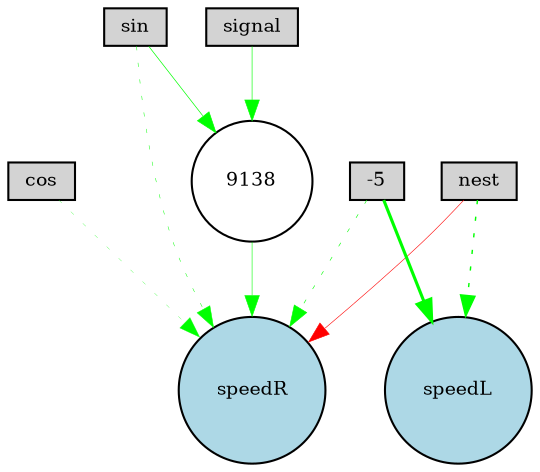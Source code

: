 digraph {
	node [fontsize=9 height=0.2 shape=circle width=0.2]
	cos [fillcolor=lightgray shape=box style=filled]
	sin [fillcolor=lightgray shape=box style=filled]
	nest [fillcolor=lightgray shape=box style=filled]
	signal [fillcolor=lightgray shape=box style=filled]
	-5 [fillcolor=lightgray shape=box style=filled]
	speedL [fillcolor=lightblue style=filled]
	speedR [fillcolor=lightblue style=filled]
	9138 [fillcolor=white style=filled]
	-5 -> speedL [color=green penwidth=1.4937354961226987 style=solid]
	nest -> speedR [color=red penwidth=0.2789796094364355 style=solid]
	sin -> speedR [color=green penwidth=0.22865915869399986 style=dotted]
	-5 -> speedR [color=green penwidth=0.2891928703037282 style=dotted]
	nest -> speedL [color=green penwidth=0.6842515301256797 style=dotted]
	signal -> 9138 [color=green penwidth=0.2987209505714506 style=solid]
	sin -> 9138 [color=green penwidth=0.33062815371145926 style=solid]
	cos -> speedR [color=green penwidth=0.12412718054128051 style=dotted]
	9138 -> speedR [color=green penwidth=0.27935830876294465 style=solid]
}
